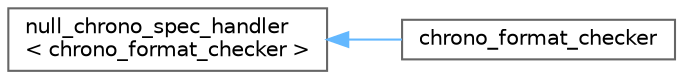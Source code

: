 digraph "类继承关系图"
{
 // LATEX_PDF_SIZE
  bgcolor="transparent";
  edge [fontname=Helvetica,fontsize=10,labelfontname=Helvetica,labelfontsize=10];
  node [fontname=Helvetica,fontsize=10,shape=box,height=0.2,width=0.4];
  rankdir="LR";
  Node0 [id="Node000000",label="null_chrono_spec_handler\l\< chrono_format_checker \>",height=0.2,width=0.4,color="grey40", fillcolor="white", style="filled",URL="$structdetail_1_1null__chrono__spec__handler.html",tooltip=" "];
  Node0 -> Node1 [id="edge288_Node000000_Node000001",dir="back",color="steelblue1",style="solid",tooltip=" "];
  Node1 [id="Node000001",label="chrono_format_checker",height=0.2,width=0.4,color="grey40", fillcolor="white", style="filled",URL="$structdetail_1_1chrono__format__checker.html",tooltip=" "];
}
